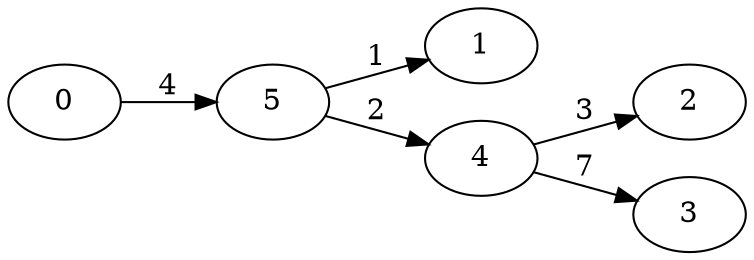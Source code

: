 digraph prim {
	rankdir=LR
	5 -> 1 [label=1]
	4 -> 2 [label=3]
	4 -> 3 [label=7]
	5 -> 4 [label=2]
	0 -> 5 [label=4]
}
